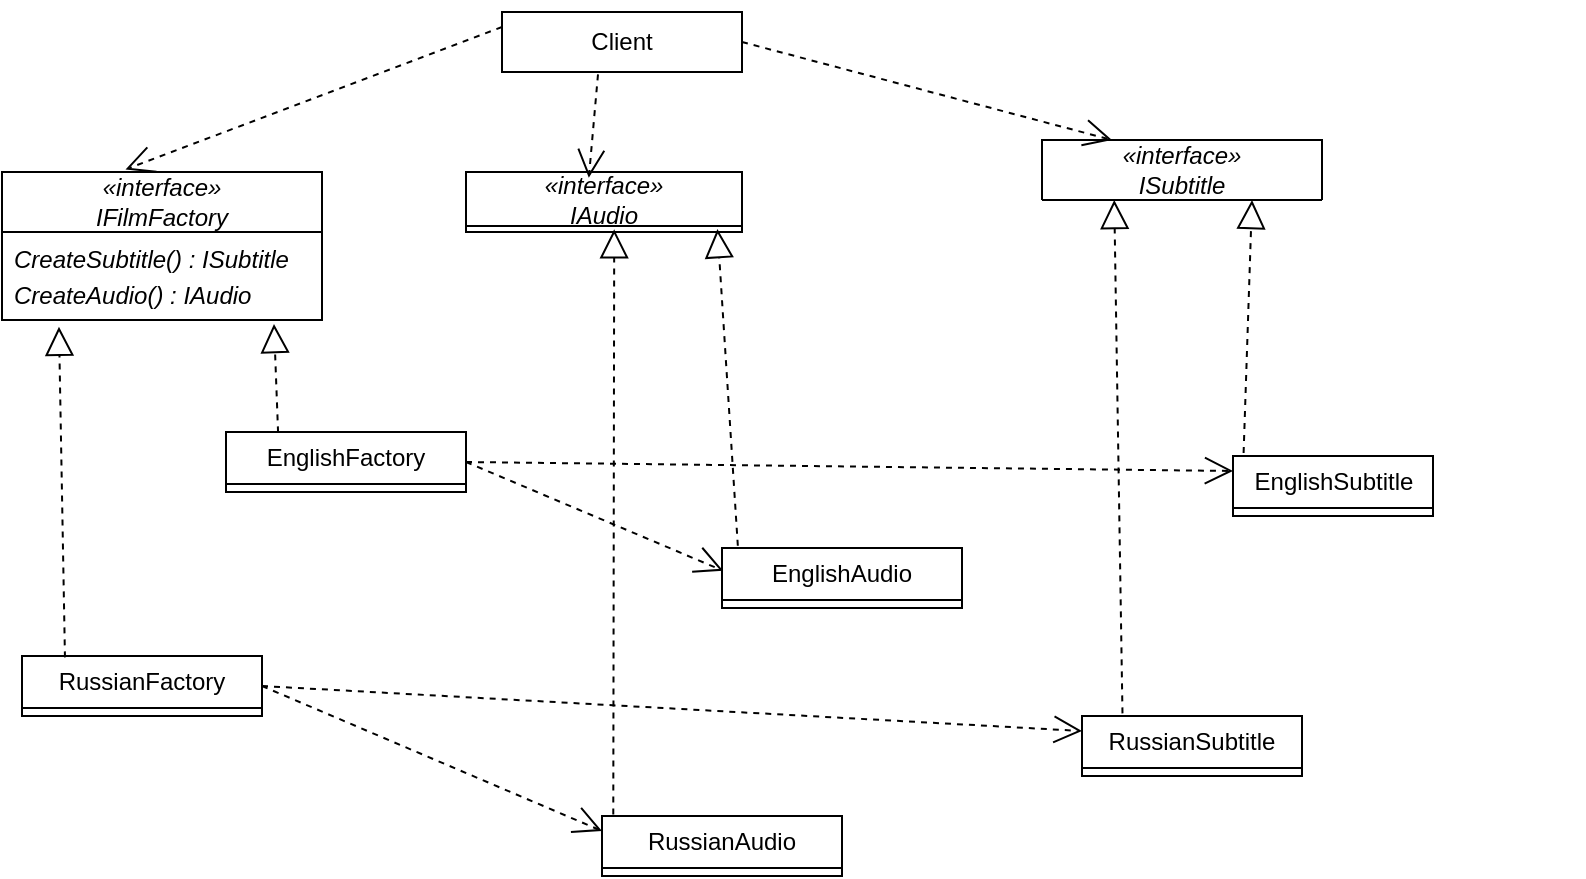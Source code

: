 <mxfile version="26.0.16">
  <diagram id="C5RBs43oDa-KdzZeNtuy" name="Page-1">
    <mxGraphModel dx="989" dy="514" grid="1" gridSize="10" guides="1" tooltips="1" connect="1" arrows="1" fold="1" page="1" pageScale="1" pageWidth="827" pageHeight="1169" math="0" shadow="0">
      <root>
        <mxCell id="WIyWlLk6GJQsqaUBKTNV-0" />
        <mxCell id="WIyWlLk6GJQsqaUBKTNV-1" parent="WIyWlLk6GJQsqaUBKTNV-0" />
        <mxCell id="KC0JBzl_3fo8Be8MP1vC-3" value="Client" style="rounded=0;whiteSpace=wrap;html=1;" vertex="1" parent="WIyWlLk6GJQsqaUBKTNV-1">
          <mxGeometry x="400" y="290" width="120" height="30" as="geometry" />
        </mxCell>
        <mxCell id="KC0JBzl_3fo8Be8MP1vC-4" value="&lt;div&gt;&lt;i&gt;«interface»&lt;/i&gt;&lt;/div&gt;&lt;i&gt;IFilmFactory&lt;/i&gt;" style="swimlane;fontStyle=0;childLayout=stackLayout;horizontal=1;startSize=30;fillColor=none;horizontalStack=0;resizeParent=1;resizeParentMax=0;resizeLast=0;collapsible=1;marginBottom=0;whiteSpace=wrap;html=1;" vertex="1" parent="WIyWlLk6GJQsqaUBKTNV-1">
          <mxGeometry x="150" y="370" width="160" height="74" as="geometry" />
        </mxCell>
        <mxCell id="KC0JBzl_3fo8Be8MP1vC-5" value="&lt;i&gt;CreateSubtitle() :&amp;nbsp;&lt;/i&gt;&lt;span style=&quot;font-style: italic; text-align: center;&quot;&gt;ISubtitle&lt;/span&gt;&lt;i&gt;&lt;br&gt;&lt;/i&gt;" style="text;strokeColor=none;fillColor=none;align=left;verticalAlign=top;spacingLeft=4;spacingRight=4;overflow=hidden;rotatable=0;points=[[0,0.5],[1,0.5]];portConstraint=eastwest;whiteSpace=wrap;html=1;" vertex="1" parent="KC0JBzl_3fo8Be8MP1vC-4">
          <mxGeometry y="30" width="160" height="18" as="geometry" />
        </mxCell>
        <mxCell id="KC0JBzl_3fo8Be8MP1vC-6" value="CreateAudio() :&amp;nbsp;&lt;span style=&quot;text-align: center;&quot;&gt;IAudio&lt;/span&gt;" style="text;strokeColor=none;fillColor=none;align=left;verticalAlign=top;spacingLeft=4;spacingRight=4;overflow=hidden;rotatable=0;points=[[0,0.5],[1,0.5]];portConstraint=eastwest;whiteSpace=wrap;html=1;fontStyle=2" vertex="1" parent="KC0JBzl_3fo8Be8MP1vC-4">
          <mxGeometry y="48" width="160" height="26" as="geometry" />
        </mxCell>
        <mxCell id="KC0JBzl_3fo8Be8MP1vC-8" value="RussianFactory" style="swimlane;fontStyle=0;childLayout=stackLayout;horizontal=1;startSize=26;fillColor=none;horizontalStack=0;resizeParent=1;resizeParentMax=0;resizeLast=0;collapsible=1;marginBottom=0;whiteSpace=wrap;html=1;" vertex="1" collapsed="1" parent="WIyWlLk6GJQsqaUBKTNV-1">
          <mxGeometry x="160" y="612" width="120" height="30" as="geometry">
            <mxRectangle x="150" y="627" width="160" height="78" as="alternateBounds" />
          </mxGeometry>
        </mxCell>
        <mxCell id="KC0JBzl_3fo8Be8MP1vC-9" value="&lt;i&gt;CreateSubtitle() :&amp;nbsp;&lt;/i&gt;&lt;span style=&quot;font-style: italic; text-align: center;&quot;&gt;ISubtitle&lt;/span&gt;" style="text;strokeColor=none;fillColor=none;align=left;verticalAlign=top;spacingLeft=4;spacingRight=4;overflow=hidden;rotatable=0;points=[[0,0.5],[1,0.5]];portConstraint=eastwest;whiteSpace=wrap;html=1;" vertex="1" parent="KC0JBzl_3fo8Be8MP1vC-8">
          <mxGeometry y="26" width="160" height="26" as="geometry" />
        </mxCell>
        <mxCell id="KC0JBzl_3fo8Be8MP1vC-10" value="&lt;span style=&quot;font-style: italic;&quot;&gt;CreateAudio() :&amp;nbsp;&lt;/span&gt;&lt;span style=&quot;font-style: italic; text-align: center;&quot;&gt;IAudio&lt;/span&gt;" style="text;strokeColor=none;fillColor=none;align=left;verticalAlign=top;spacingLeft=4;spacingRight=4;overflow=hidden;rotatable=0;points=[[0,0.5],[1,0.5]];portConstraint=eastwest;whiteSpace=wrap;html=1;fontStyle=0" vertex="1" parent="KC0JBzl_3fo8Be8MP1vC-8">
          <mxGeometry y="52" width="160" height="26" as="geometry" />
        </mxCell>
        <mxCell id="KC0JBzl_3fo8Be8MP1vC-11" value="EnglishFactory" style="swimlane;fontStyle=0;childLayout=stackLayout;horizontal=1;startSize=26;fillColor=none;horizontalStack=0;resizeParent=1;resizeParentMax=0;resizeLast=0;collapsible=1;marginBottom=0;whiteSpace=wrap;html=1;" vertex="1" collapsed="1" parent="WIyWlLk6GJQsqaUBKTNV-1">
          <mxGeometry x="262" y="500" width="120" height="30" as="geometry">
            <mxRectangle x="262" y="500" width="160" height="78" as="alternateBounds" />
          </mxGeometry>
        </mxCell>
        <mxCell id="KC0JBzl_3fo8Be8MP1vC-12" value="&lt;i&gt;CreateSubtitle() :&amp;nbsp;&lt;/i&gt;&lt;span style=&quot;font-style: italic; text-align: center;&quot;&gt;ISubtitle&lt;/span&gt;" style="text;strokeColor=none;fillColor=none;align=left;verticalAlign=top;spacingLeft=4;spacingRight=4;overflow=hidden;rotatable=0;points=[[0,0.5],[1,0.5]];portConstraint=eastwest;whiteSpace=wrap;html=1;" vertex="1" parent="KC0JBzl_3fo8Be8MP1vC-11">
          <mxGeometry y="26" width="160" height="26" as="geometry" />
        </mxCell>
        <mxCell id="KC0JBzl_3fo8Be8MP1vC-13" value="&lt;span style=&quot;font-style: italic;&quot;&gt;CreateAudio() :&amp;nbsp;&lt;/span&gt;&lt;span style=&quot;font-style: italic; text-align: center;&quot;&gt;IAudio&lt;/span&gt;" style="text;strokeColor=none;fillColor=none;align=left;verticalAlign=top;spacingLeft=4;spacingRight=4;overflow=hidden;rotatable=0;points=[[0,0.5],[1,0.5]];portConstraint=eastwest;whiteSpace=wrap;html=1;fontStyle=0" vertex="1" parent="KC0JBzl_3fo8Be8MP1vC-11">
          <mxGeometry y="52" width="160" height="26" as="geometry" />
        </mxCell>
        <mxCell id="KC0JBzl_3fo8Be8MP1vC-16" value="" style="group" connectable="0" vertex="1" parent="WIyWlLk6GJQsqaUBKTNV-1">
          <mxGeometry x="670" y="399" width="271" height="323" as="geometry" />
        </mxCell>
        <mxCell id="KC0JBzl_3fo8Be8MP1vC-21" value="EnglishSubtitle" style="swimlane;fontStyle=0;childLayout=stackLayout;horizontal=1;startSize=26;fillColor=none;horizontalStack=0;resizeParent=1;resizeParentMax=0;resizeLast=0;collapsible=1;marginBottom=0;whiteSpace=wrap;html=1;" vertex="1" collapsed="1" parent="KC0JBzl_3fo8Be8MP1vC-16">
          <mxGeometry x="95.5" y="113" width="100" height="30" as="geometry">
            <mxRectangle x="95.5" y="113" width="140" height="80" as="alternateBounds" />
          </mxGeometry>
        </mxCell>
        <mxCell id="KC0JBzl_3fo8Be8MP1vC-22" value="&lt;span style=&quot;font-style: italic;&quot;&gt;ApplySubtitle(moviePath: string, mediaoPlayer: Mediaplayer)&lt;/span&gt;" style="text;strokeColor=none;fillColor=none;align=left;verticalAlign=top;spacingLeft=4;spacingRight=4;overflow=hidden;rotatable=0;points=[[0,0.5],[1,0.5]];portConstraint=eastwest;whiteSpace=wrap;html=1;" vertex="1" parent="KC0JBzl_3fo8Be8MP1vC-21">
          <mxGeometry y="26" width="140" height="54" as="geometry" />
        </mxCell>
        <mxCell id="KC0JBzl_3fo8Be8MP1vC-23" value="RussianSubtitle" style="swimlane;fontStyle=0;childLayout=stackLayout;horizontal=1;startSize=26;fillColor=none;horizontalStack=0;resizeParent=1;resizeParentMax=0;resizeLast=0;collapsible=1;marginBottom=0;whiteSpace=wrap;html=1;" vertex="1" collapsed="1" parent="KC0JBzl_3fo8Be8MP1vC-16">
          <mxGeometry x="20" y="243" width="110" height="30" as="geometry">
            <mxRectangle x="20" y="243" width="140" height="80" as="alternateBounds" />
          </mxGeometry>
        </mxCell>
        <mxCell id="KC0JBzl_3fo8Be8MP1vC-24" value="&lt;span style=&quot;font-style: italic;&quot;&gt;ApplySubtitle(moviePath: string, mediaoPlayer: Mediaplayer)&lt;/span&gt;" style="text;strokeColor=none;fillColor=none;align=left;verticalAlign=top;spacingLeft=4;spacingRight=4;overflow=hidden;rotatable=0;points=[[0,0.5],[1,0.5]];portConstraint=eastwest;whiteSpace=wrap;html=1;" vertex="1" parent="KC0JBzl_3fo8Be8MP1vC-23">
          <mxGeometry y="26" width="140" height="54" as="geometry" />
        </mxCell>
        <mxCell id="KC0JBzl_3fo8Be8MP1vC-28" value="" style="group" connectable="0" vertex="1" parent="WIyWlLk6GJQsqaUBKTNV-1">
          <mxGeometry x="380" y="410" width="305.5" height="240" as="geometry" />
        </mxCell>
        <mxCell id="KC0JBzl_3fo8Be8MP1vC-42" value="EnglishAudio" style="swimlane;fontStyle=0;childLayout=stackLayout;horizontal=1;startSize=26;fillColor=none;horizontalStack=0;resizeParent=1;resizeParentMax=0;resizeLast=0;collapsible=1;marginBottom=0;whiteSpace=wrap;html=1;" vertex="1" collapsed="1" parent="KC0JBzl_3fo8Be8MP1vC-28">
          <mxGeometry x="130" y="148" width="120" height="30" as="geometry">
            <mxRectangle x="130" y="148" width="140" height="80" as="alternateBounds" />
          </mxGeometry>
        </mxCell>
        <mxCell id="KC0JBzl_3fo8Be8MP1vC-43" value="&lt;span style=&quot;font-style: italic;&quot;&gt;ApplyAudio(moviePath: string, mediaPlayer: MediaPlayer)&lt;/span&gt;" style="text;strokeColor=none;fillColor=none;align=left;verticalAlign=top;spacingLeft=4;spacingRight=4;overflow=hidden;rotatable=0;points=[[0,0.5],[1,0.5]];portConstraint=eastwest;whiteSpace=wrap;html=1;" vertex="1" parent="KC0JBzl_3fo8Be8MP1vC-42">
          <mxGeometry y="26" width="140" height="54" as="geometry" />
        </mxCell>
        <mxCell id="KC0JBzl_3fo8Be8MP1vC-36" value="RussianAudio" style="swimlane;fontStyle=0;childLayout=stackLayout;horizontal=1;startSize=26;fillColor=none;horizontalStack=0;resizeParent=1;resizeParentMax=0;resizeLast=0;collapsible=1;marginBottom=0;whiteSpace=wrap;html=1;" vertex="1" collapsed="1" parent="WIyWlLk6GJQsqaUBKTNV-1">
          <mxGeometry x="450" y="692" width="120" height="30" as="geometry">
            <mxRectangle x="450" y="692" width="140" height="80" as="alternateBounds" />
          </mxGeometry>
        </mxCell>
        <mxCell id="KC0JBzl_3fo8Be8MP1vC-37" value="&lt;span style=&quot;font-style: italic;&quot;&gt;ApplyAudio(moviePath: string, mediaPlayer: MediaPlayer)&lt;/span&gt;" style="text;strokeColor=none;fillColor=none;align=left;verticalAlign=top;spacingLeft=4;spacingRight=4;overflow=hidden;rotatable=0;points=[[0,0.5],[1,0.5]];portConstraint=eastwest;whiteSpace=wrap;html=1;" vertex="1" parent="KC0JBzl_3fo8Be8MP1vC-36">
          <mxGeometry y="26" width="140" height="54" as="geometry" />
        </mxCell>
        <mxCell id="KC0JBzl_3fo8Be8MP1vC-44" value="" style="endArrow=open;endSize=12;dashed=1;html=1;rounded=0;exitX=1;exitY=0.5;exitDx=0;exitDy=0;entryX=0;entryY=0.25;entryDx=0;entryDy=0;" edge="1" parent="WIyWlLk6GJQsqaUBKTNV-1" source="KC0JBzl_3fo8Be8MP1vC-8" target="KC0JBzl_3fo8Be8MP1vC-23">
          <mxGeometry width="160" relative="1" as="geometry">
            <mxPoint x="334" y="751.31" as="sourcePoint" />
            <mxPoint x="494" y="751.31" as="targetPoint" />
          </mxGeometry>
        </mxCell>
        <mxCell id="KC0JBzl_3fo8Be8MP1vC-45" value="" style="endArrow=open;endSize=12;dashed=1;html=1;rounded=0;exitX=1;exitY=0.5;exitDx=0;exitDy=0;entryX=0;entryY=0.25;entryDx=0;entryDy=0;" edge="1" parent="WIyWlLk6GJQsqaUBKTNV-1" source="KC0JBzl_3fo8Be8MP1vC-10" target="KC0JBzl_3fo8Be8MP1vC-36">
          <mxGeometry width="160" relative="1" as="geometry">
            <mxPoint x="370" y="760" as="sourcePoint" />
            <mxPoint x="504" y="761.31" as="targetPoint" />
          </mxGeometry>
        </mxCell>
        <mxCell id="KC0JBzl_3fo8Be8MP1vC-46" value="" style="endArrow=open;endSize=12;dashed=1;html=1;rounded=0;exitX=1;exitY=0.5;exitDx=0;exitDy=0;entryX=0;entryY=0.25;entryDx=0;entryDy=0;" edge="1" parent="WIyWlLk6GJQsqaUBKTNV-1" source="KC0JBzl_3fo8Be8MP1vC-12" target="KC0JBzl_3fo8Be8MP1vC-21">
          <mxGeometry width="160" relative="1" as="geometry">
            <mxPoint x="325" y="709" as="sourcePoint" />
            <mxPoint x="770" y="663" as="targetPoint" />
          </mxGeometry>
        </mxCell>
        <mxCell id="KC0JBzl_3fo8Be8MP1vC-47" value="" style="endArrow=open;endSize=12;dashed=1;html=1;rounded=0;exitX=1;exitY=0.5;exitDx=0;exitDy=0;entryX=0.005;entryY=0.379;entryDx=0;entryDy=0;entryPerimeter=0;" edge="1" parent="WIyWlLk6GJQsqaUBKTNV-1" source="KC0JBzl_3fo8Be8MP1vC-13" target="KC0JBzl_3fo8Be8MP1vC-42">
          <mxGeometry width="160" relative="1" as="geometry">
            <mxPoint x="410" y="569" as="sourcePoint" />
            <mxPoint x="776" y="533" as="targetPoint" />
          </mxGeometry>
        </mxCell>
        <mxCell id="KC0JBzl_3fo8Be8MP1vC-48" value="" style="endArrow=block;dashed=1;endFill=0;endSize=12;html=1;rounded=0;entryX=0.85;entryY=1.077;entryDx=0;entryDy=0;entryPerimeter=0;exitX=0.217;exitY=0.006;exitDx=0;exitDy=0;exitPerimeter=0;" edge="1" parent="WIyWlLk6GJQsqaUBKTNV-1" source="KC0JBzl_3fo8Be8MP1vC-11" target="KC0JBzl_3fo8Be8MP1vC-6">
          <mxGeometry width="160" relative="1" as="geometry">
            <mxPoint x="10" y="538.66" as="sourcePoint" />
            <mxPoint x="170" y="538.66" as="targetPoint" />
          </mxGeometry>
        </mxCell>
        <mxCell id="KC0JBzl_3fo8Be8MP1vC-49" value="" style="endArrow=block;dashed=1;endFill=0;endSize=12;html=1;rounded=0;entryX=0.178;entryY=1.13;entryDx=0;entryDy=0;entryPerimeter=0;exitX=0.179;exitY=0.023;exitDx=0;exitDy=0;exitPerimeter=0;" edge="1" parent="WIyWlLk6GJQsqaUBKTNV-1" source="KC0JBzl_3fo8Be8MP1vC-8" target="KC0JBzl_3fo8Be8MP1vC-6">
          <mxGeometry width="160" relative="1" as="geometry">
            <mxPoint x="178" y="620" as="sourcePoint" />
            <mxPoint x="180" y="548.66" as="targetPoint" />
          </mxGeometry>
        </mxCell>
        <mxCell id="KC0JBzl_3fo8Be8MP1vC-50" value="" style="endArrow=block;dashed=1;endFill=0;endSize=12;html=1;rounded=0;exitX=0.047;exitY=-0.023;exitDx=0;exitDy=0;exitPerimeter=0;entryX=0.537;entryY=0.956;entryDx=0;entryDy=0;entryPerimeter=0;" edge="1" parent="WIyWlLk6GJQsqaUBKTNV-1" source="KC0JBzl_3fo8Be8MP1vC-36" target="KC0JBzl_3fo8Be8MP1vC-35">
          <mxGeometry width="160" relative="1" as="geometry">
            <mxPoint x="189" y="639" as="sourcePoint" />
            <mxPoint x="457" y="440" as="targetPoint" />
          </mxGeometry>
        </mxCell>
        <mxCell id="KC0JBzl_3fo8Be8MP1vC-53" value="" style="endArrow=block;dashed=1;endFill=0;endSize=12;html=1;rounded=0;exitX=0.184;exitY=-0.044;exitDx=0;exitDy=0;exitPerimeter=0;entryX=0.258;entryY=1;entryDx=0;entryDy=0;entryPerimeter=0;" edge="1" parent="WIyWlLk6GJQsqaUBKTNV-1" source="KC0JBzl_3fo8Be8MP1vC-23" target="KC0JBzl_3fo8Be8MP1vC-18">
          <mxGeometry width="160" relative="1" as="geometry">
            <mxPoint x="784" y="517" as="sourcePoint" />
            <mxPoint x="721.38" y="432.208" as="targetPoint" />
          </mxGeometry>
        </mxCell>
        <mxCell id="KC0JBzl_3fo8Be8MP1vC-33" value="&lt;div&gt;&lt;i&gt;«interface»&lt;/i&gt;&lt;/div&gt;IAudio" style="swimlane;fontStyle=2;childLayout=stackLayout;horizontal=1;startSize=27;fillColor=none;horizontalStack=0;resizeParent=1;resizeParentMax=0;resizeLast=0;collapsible=1;marginBottom=0;whiteSpace=wrap;html=1;" vertex="1" collapsed="1" parent="WIyWlLk6GJQsqaUBKTNV-1">
          <mxGeometry x="382" y="370" width="138" height="30" as="geometry">
            <mxRectangle x="382" y="370" width="140" height="80" as="alternateBounds" />
          </mxGeometry>
        </mxCell>
        <mxCell id="KC0JBzl_3fo8Be8MP1vC-35" value="&lt;div&gt;ApplyAudio(moviePath: string, mediaPlayer: MediaPlayer)&lt;/div&gt;" style="text;strokeColor=none;fillColor=none;align=left;verticalAlign=top;spacingLeft=4;spacingRight=4;overflow=hidden;rotatable=0;points=[[0,0.5],[1,0.5]];portConstraint=eastwest;whiteSpace=wrap;html=1;fontStyle=2" vertex="1" parent="KC0JBzl_3fo8Be8MP1vC-33">
          <mxGeometry y="27" width="140" height="53" as="geometry" />
        </mxCell>
        <mxCell id="KC0JBzl_3fo8Be8MP1vC-51" value="" style="endArrow=block;dashed=1;endFill=0;endSize=12;html=1;rounded=0;entryX=0.911;entryY=0.951;entryDx=0;entryDy=0;entryPerimeter=0;exitX=0.066;exitY=-0.038;exitDx=0;exitDy=0;exitPerimeter=0;" edge="1" parent="WIyWlLk6GJQsqaUBKTNV-1" source="KC0JBzl_3fo8Be8MP1vC-42" target="KC0JBzl_3fo8Be8MP1vC-35">
          <mxGeometry width="160" relative="1" as="geometry">
            <mxPoint x="467" y="711" as="sourcePoint" />
            <mxPoint x="467" y="503" as="targetPoint" />
          </mxGeometry>
        </mxCell>
        <mxCell id="KC0JBzl_3fo8Be8MP1vC-17" value="&lt;i&gt;«interface»&lt;/i&gt;&lt;div&gt;ISubtitle&lt;/div&gt;" style="swimlane;fontStyle=2;childLayout=stackLayout;horizontal=1;startSize=30;fillColor=none;horizontalStack=0;resizeParent=1;resizeParentMax=0;resizeLast=0;collapsible=1;marginBottom=0;whiteSpace=wrap;html=1;" vertex="1" collapsed="1" parent="WIyWlLk6GJQsqaUBKTNV-1">
          <mxGeometry x="670" y="354" width="140" height="30" as="geometry">
            <mxRectangle x="670" y="354" width="140" height="80" as="alternateBounds" />
          </mxGeometry>
        </mxCell>
        <mxCell id="KC0JBzl_3fo8Be8MP1vC-18" value="ApplySubtitle(moviePath: string, mediaoPlayer: Mediaplayer)" style="text;strokeColor=none;fillColor=none;align=left;verticalAlign=top;spacingLeft=4;spacingRight=4;overflow=hidden;rotatable=0;points=[[0,0.5],[1,0.5]];portConstraint=eastwest;whiteSpace=wrap;html=1;fontStyle=2" vertex="1" parent="KC0JBzl_3fo8Be8MP1vC-17">
          <mxGeometry y="30" width="140" height="50" as="geometry" />
        </mxCell>
        <mxCell id="KC0JBzl_3fo8Be8MP1vC-52" value="" style="endArrow=block;dashed=1;endFill=0;endSize=12;html=1;rounded=0;entryX=0.75;entryY=1;entryDx=0;entryDy=0;exitX=0.053;exitY=-0.05;exitDx=0;exitDy=0;exitPerimeter=0;" edge="1" parent="WIyWlLk6GJQsqaUBKTNV-1" source="KC0JBzl_3fo8Be8MP1vC-21" target="KC0JBzl_3fo8Be8MP1vC-17">
          <mxGeometry width="160" relative="1" as="geometry">
            <mxPoint x="529" y="556" as="sourcePoint" />
            <mxPoint x="518" y="488" as="targetPoint" />
          </mxGeometry>
        </mxCell>
        <mxCell id="KC0JBzl_3fo8Be8MP1vC-54" value="" style="endArrow=open;endSize=12;dashed=1;html=1;rounded=0;exitX=0;exitY=0.25;exitDx=0;exitDy=0;entryX=0.386;entryY=-0.017;entryDx=0;entryDy=0;entryPerimeter=0;" edge="1" parent="WIyWlLk6GJQsqaUBKTNV-1" source="KC0JBzl_3fo8Be8MP1vC-3" target="KC0JBzl_3fo8Be8MP1vC-4">
          <mxGeometry width="160" relative="1" as="geometry">
            <mxPoint x="392" y="525" as="sourcePoint" />
            <mxPoint x="521" y="579" as="targetPoint" />
          </mxGeometry>
        </mxCell>
        <mxCell id="KC0JBzl_3fo8Be8MP1vC-55" value="" style="endArrow=open;endSize=12;dashed=1;html=1;rounded=0;exitX=0.4;exitY=1.039;exitDx=0;exitDy=0;entryX=0.445;entryY=0.097;entryDx=0;entryDy=0;entryPerimeter=0;exitPerimeter=0;" edge="1" parent="WIyWlLk6GJQsqaUBKTNV-1" source="KC0JBzl_3fo8Be8MP1vC-3" target="KC0JBzl_3fo8Be8MP1vC-33">
          <mxGeometry width="160" relative="1" as="geometry">
            <mxPoint x="402" y="308" as="sourcePoint" />
            <mxPoint x="222" y="379" as="targetPoint" />
          </mxGeometry>
        </mxCell>
        <mxCell id="KC0JBzl_3fo8Be8MP1vC-56" value="" style="endArrow=open;endSize=12;dashed=1;html=1;rounded=0;exitX=1;exitY=0.5;exitDx=0;exitDy=0;entryX=0.25;entryY=0;entryDx=0;entryDy=0;" edge="1" parent="WIyWlLk6GJQsqaUBKTNV-1" source="KC0JBzl_3fo8Be8MP1vC-3" target="KC0JBzl_3fo8Be8MP1vC-17">
          <mxGeometry width="160" relative="1" as="geometry">
            <mxPoint x="450" y="331" as="sourcePoint" />
            <mxPoint x="453" y="383" as="targetPoint" />
          </mxGeometry>
        </mxCell>
      </root>
    </mxGraphModel>
  </diagram>
</mxfile>
